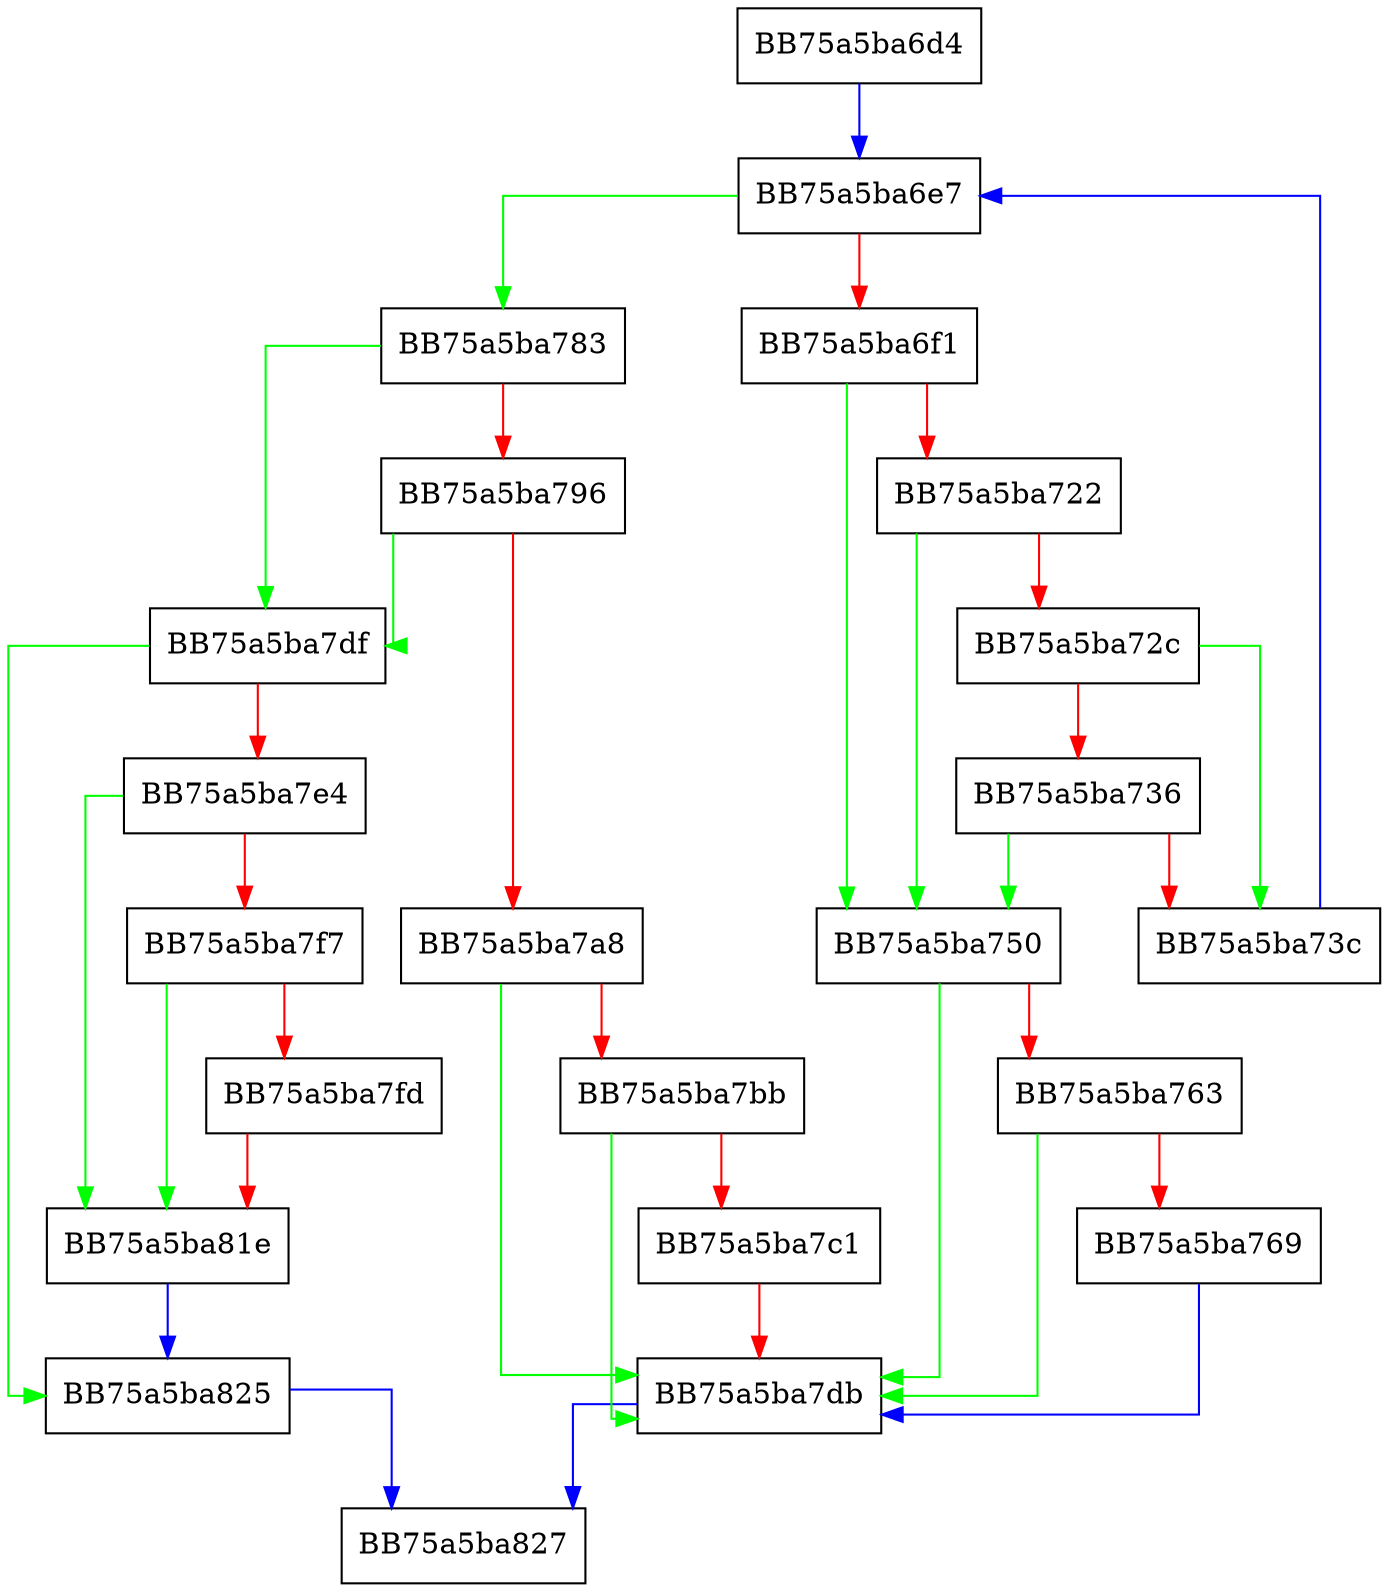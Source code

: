 digraph UpdateSignatureVersion {
  node [shape="box"];
  graph [splines=ortho];
  BB75a5ba6d4 -> BB75a5ba6e7 [color="blue"];
  BB75a5ba6e7 -> BB75a5ba783 [color="green"];
  BB75a5ba6e7 -> BB75a5ba6f1 [color="red"];
  BB75a5ba6f1 -> BB75a5ba750 [color="green"];
  BB75a5ba6f1 -> BB75a5ba722 [color="red"];
  BB75a5ba722 -> BB75a5ba750 [color="green"];
  BB75a5ba722 -> BB75a5ba72c [color="red"];
  BB75a5ba72c -> BB75a5ba73c [color="green"];
  BB75a5ba72c -> BB75a5ba736 [color="red"];
  BB75a5ba736 -> BB75a5ba750 [color="green"];
  BB75a5ba736 -> BB75a5ba73c [color="red"];
  BB75a5ba73c -> BB75a5ba6e7 [color="blue"];
  BB75a5ba750 -> BB75a5ba7db [color="green"];
  BB75a5ba750 -> BB75a5ba763 [color="red"];
  BB75a5ba763 -> BB75a5ba7db [color="green"];
  BB75a5ba763 -> BB75a5ba769 [color="red"];
  BB75a5ba769 -> BB75a5ba7db [color="blue"];
  BB75a5ba783 -> BB75a5ba7df [color="green"];
  BB75a5ba783 -> BB75a5ba796 [color="red"];
  BB75a5ba796 -> BB75a5ba7df [color="green"];
  BB75a5ba796 -> BB75a5ba7a8 [color="red"];
  BB75a5ba7a8 -> BB75a5ba7db [color="green"];
  BB75a5ba7a8 -> BB75a5ba7bb [color="red"];
  BB75a5ba7bb -> BB75a5ba7db [color="green"];
  BB75a5ba7bb -> BB75a5ba7c1 [color="red"];
  BB75a5ba7c1 -> BB75a5ba7db [color="red"];
  BB75a5ba7db -> BB75a5ba827 [color="blue"];
  BB75a5ba7df -> BB75a5ba825 [color="green"];
  BB75a5ba7df -> BB75a5ba7e4 [color="red"];
  BB75a5ba7e4 -> BB75a5ba81e [color="green"];
  BB75a5ba7e4 -> BB75a5ba7f7 [color="red"];
  BB75a5ba7f7 -> BB75a5ba81e [color="green"];
  BB75a5ba7f7 -> BB75a5ba7fd [color="red"];
  BB75a5ba7fd -> BB75a5ba81e [color="red"];
  BB75a5ba81e -> BB75a5ba825 [color="blue"];
  BB75a5ba825 -> BB75a5ba827 [color="blue"];
}